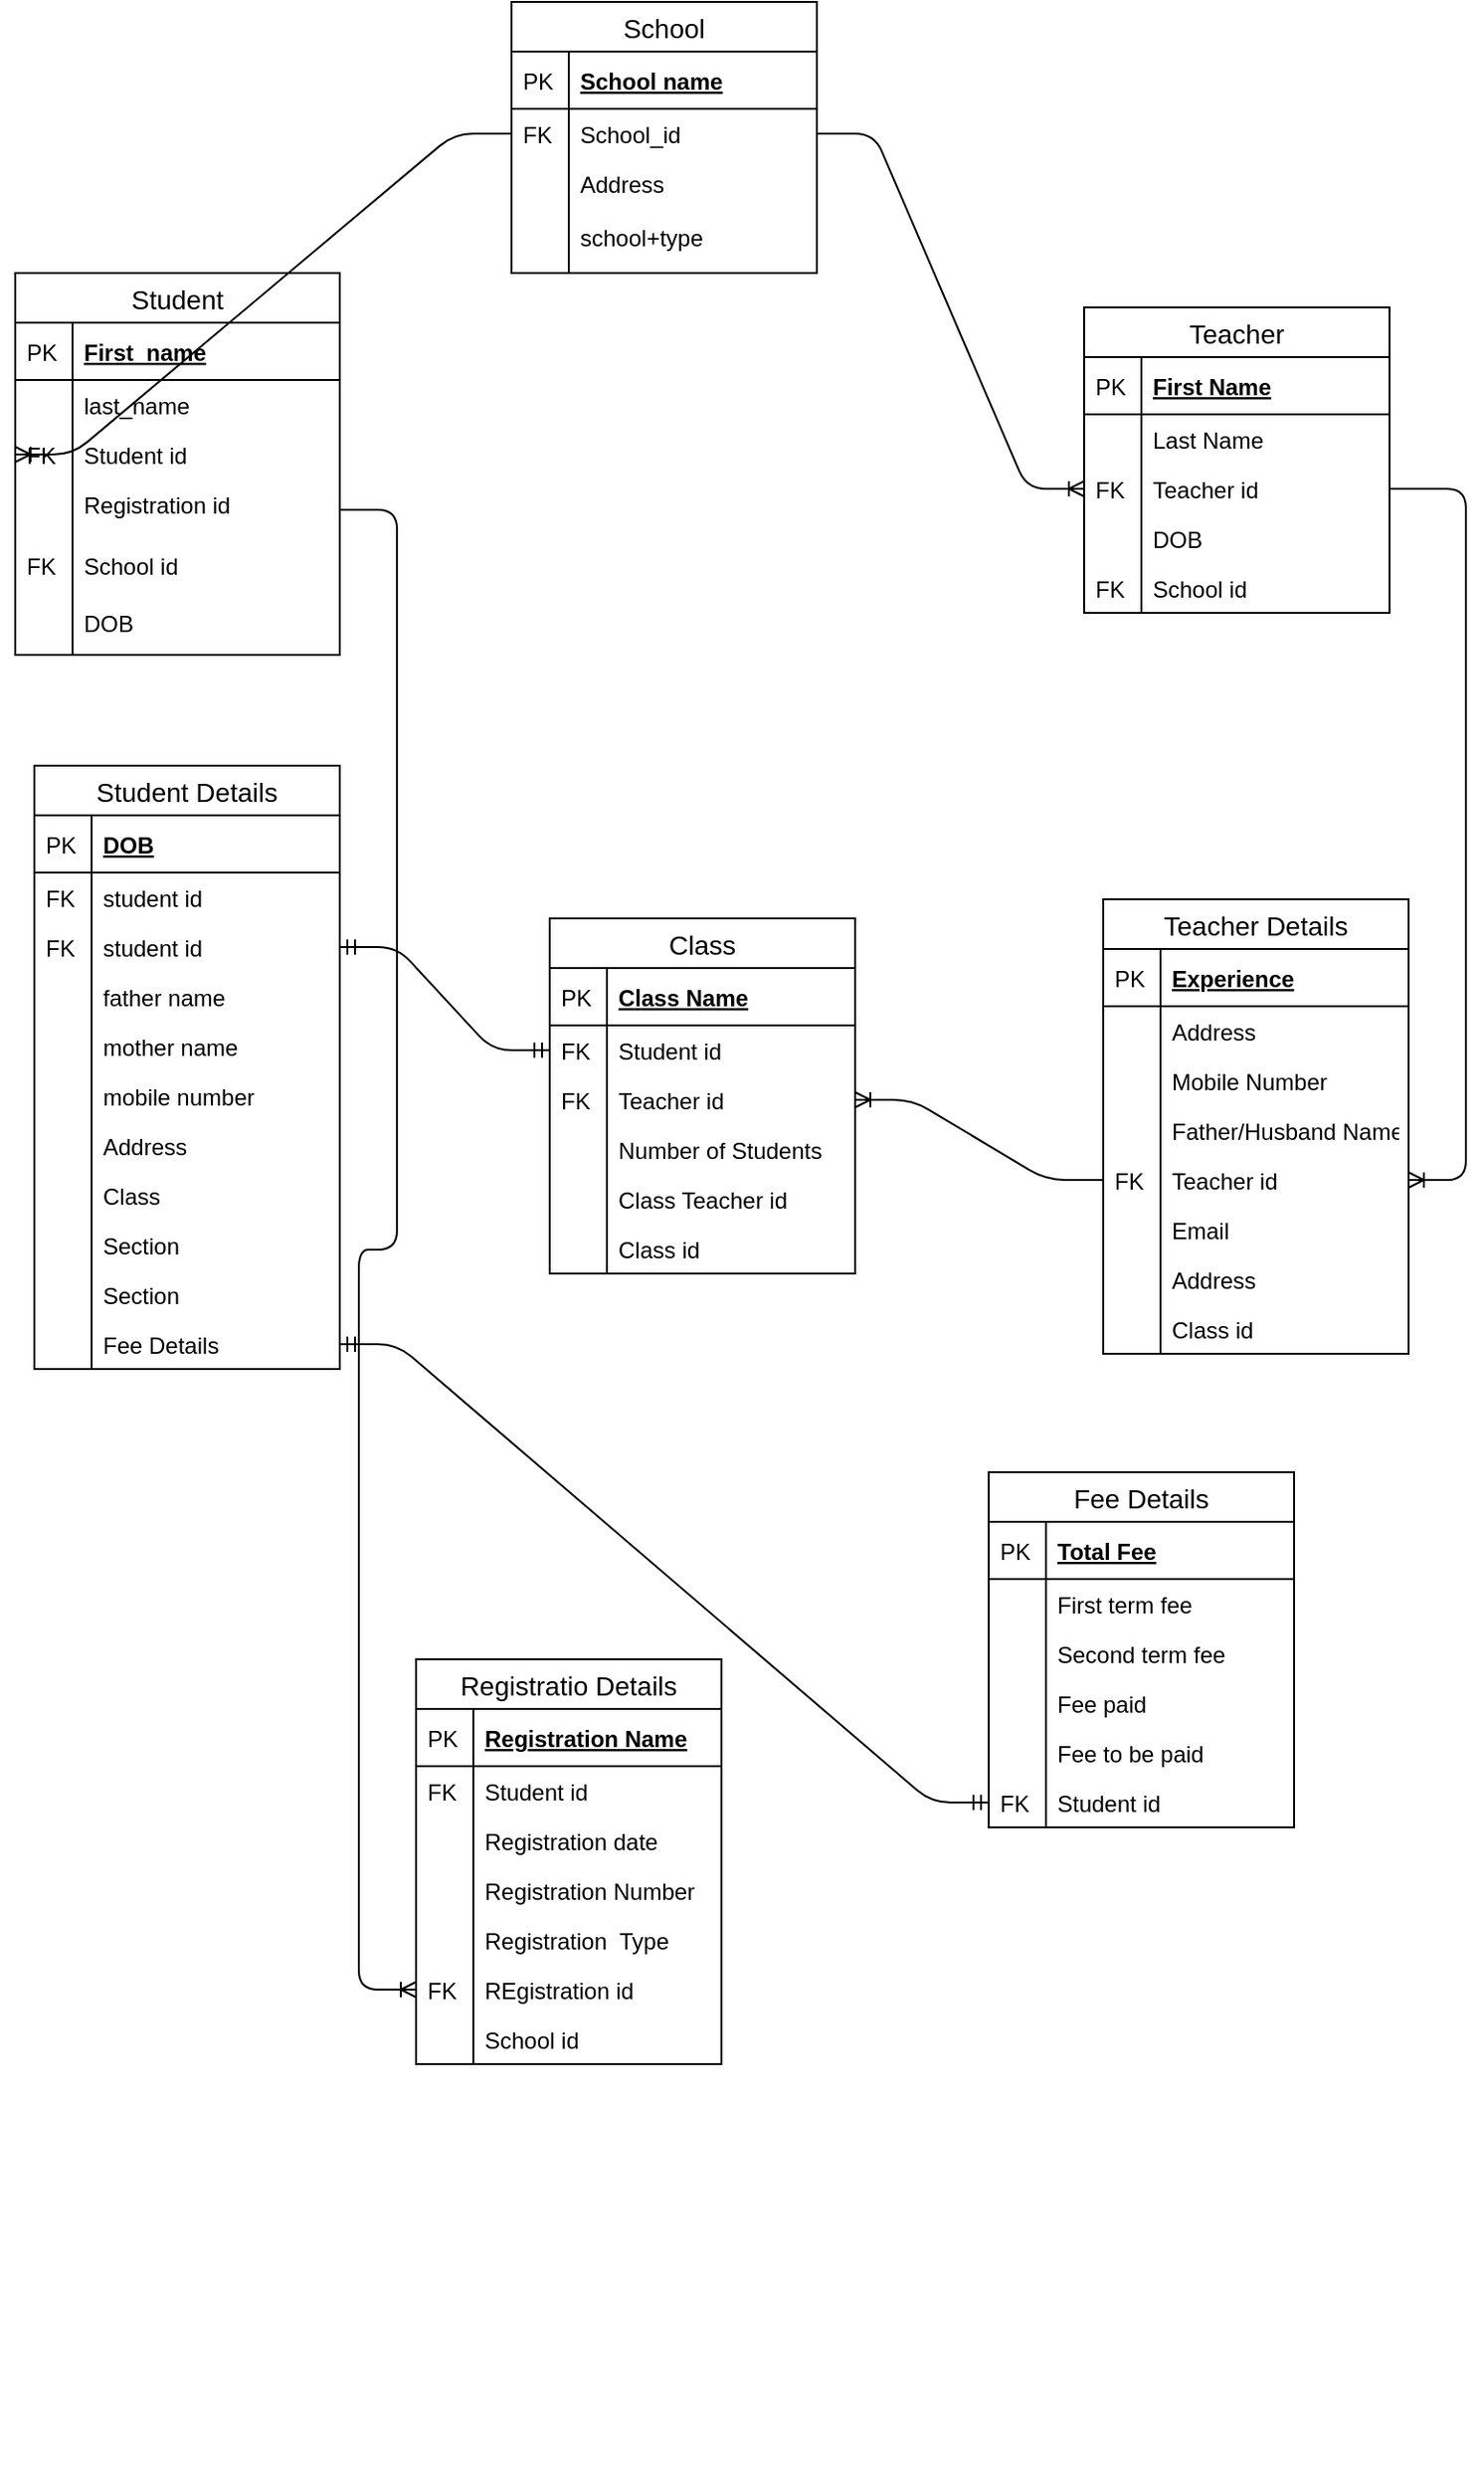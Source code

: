 <mxfile version="13.0.9" type="github"><diagram id="IXiDg0MWvnLFPEgHkKSJ" name="Page-1"><mxGraphModel dx="1700" dy="1504" grid="1" gridSize="10" guides="1" tooltips="1" connect="1" arrows="1" fold="1" page="1" pageScale="1" pageWidth="850" pageHeight="1100" math="0" shadow="0"><root><mxCell id="0"/><mxCell id="1" parent="0"/><mxCell id="98MSPbbjkSKr_00MHpSJ-10" value="" style="shape=partialRectangle;top=0;left=0;right=0;bottom=0;align=left;verticalAlign=top;fillColor=none;spacingLeft=34;spacingRight=4;overflow=hidden;rotatable=0;points=[[0,0.5],[1,0.5]];portConstraint=eastwest;dropTarget=0;fontSize=12;" parent="1" vertex="1"><mxGeometry x="20" y="204" width="160" height="16" as="geometry"/></mxCell><mxCell id="VCb8FfHOBo8rHecvqsGK-94" value="Student Details" style="swimlane;fontStyle=0;childLayout=stackLayout;horizontal=1;startSize=26;horizontalStack=0;resizeParent=1;resizeParentMax=0;resizeLast=0;collapsible=1;marginBottom=0;align=center;fontSize=14;" vertex="1" parent="1"><mxGeometry x="-440" y="-680" width="160" height="316" as="geometry"><mxRectangle x="-440" y="-680" width="130" height="26" as="alternateBounds"/></mxGeometry></mxCell><mxCell id="VCb8FfHOBo8rHecvqsGK-95" value="DOB" style="shape=partialRectangle;top=0;left=0;right=0;bottom=1;align=left;verticalAlign=middle;fillColor=none;spacingLeft=34;spacingRight=4;overflow=hidden;rotatable=0;points=[[0,0.5],[1,0.5]];portConstraint=eastwest;dropTarget=0;fontStyle=5;fontSize=12;" vertex="1" parent="VCb8FfHOBo8rHecvqsGK-94"><mxGeometry y="26" width="160" height="30" as="geometry"/></mxCell><mxCell id="VCb8FfHOBo8rHecvqsGK-96" value="PK" style="shape=partialRectangle;top=0;left=0;bottom=0;fillColor=none;align=left;verticalAlign=middle;spacingLeft=4;spacingRight=4;overflow=hidden;rotatable=0;points=[];portConstraint=eastwest;part=1;fontSize=12;" vertex="1" connectable="0" parent="VCb8FfHOBo8rHecvqsGK-95"><mxGeometry width="30" height="30" as="geometry"/></mxCell><mxCell id="VCb8FfHOBo8rHecvqsGK-230" value="student id" style="shape=partialRectangle;top=0;left=0;right=0;bottom=0;align=left;verticalAlign=top;fillColor=none;spacingLeft=34;spacingRight=4;overflow=hidden;rotatable=0;points=[[0,0.5],[1,0.5]];portConstraint=eastwest;dropTarget=0;fontSize=12;" vertex="1" parent="VCb8FfHOBo8rHecvqsGK-94"><mxGeometry y="56" width="160" height="26" as="geometry"/></mxCell><mxCell id="VCb8FfHOBo8rHecvqsGK-231" value="FK" style="shape=partialRectangle;top=0;left=0;bottom=0;fillColor=none;align=left;verticalAlign=top;spacingLeft=4;spacingRight=4;overflow=hidden;rotatable=0;points=[];portConstraint=eastwest;part=1;fontSize=12;" vertex="1" connectable="0" parent="VCb8FfHOBo8rHecvqsGK-230"><mxGeometry width="30" height="26" as="geometry"/></mxCell><mxCell id="VCb8FfHOBo8rHecvqsGK-97" value="student id" style="shape=partialRectangle;top=0;left=0;right=0;bottom=0;align=left;verticalAlign=top;fillColor=none;spacingLeft=34;spacingRight=4;overflow=hidden;rotatable=0;points=[[0,0.5],[1,0.5]];portConstraint=eastwest;dropTarget=0;fontSize=12;" vertex="1" parent="VCb8FfHOBo8rHecvqsGK-94"><mxGeometry y="82" width="160" height="26" as="geometry"/></mxCell><mxCell id="VCb8FfHOBo8rHecvqsGK-98" value="FK" style="shape=partialRectangle;top=0;left=0;bottom=0;fillColor=none;align=left;verticalAlign=top;spacingLeft=4;spacingRight=4;overflow=hidden;rotatable=0;points=[];portConstraint=eastwest;part=1;fontSize=12;" vertex="1" connectable="0" parent="VCb8FfHOBo8rHecvqsGK-97"><mxGeometry width="30" height="26" as="geometry"/></mxCell><mxCell id="VCb8FfHOBo8rHecvqsGK-99" value="father name" style="shape=partialRectangle;top=0;left=0;right=0;bottom=0;align=left;verticalAlign=top;fillColor=none;spacingLeft=34;spacingRight=4;overflow=hidden;rotatable=0;points=[[0,0.5],[1,0.5]];portConstraint=eastwest;dropTarget=0;fontSize=12;" vertex="1" parent="VCb8FfHOBo8rHecvqsGK-94"><mxGeometry y="108" width="160" height="26" as="geometry"/></mxCell><mxCell id="VCb8FfHOBo8rHecvqsGK-100" value="" style="shape=partialRectangle;top=0;left=0;bottom=0;fillColor=none;align=left;verticalAlign=top;spacingLeft=4;spacingRight=4;overflow=hidden;rotatable=0;points=[];portConstraint=eastwest;part=1;fontSize=12;" vertex="1" connectable="0" parent="VCb8FfHOBo8rHecvqsGK-99"><mxGeometry width="30" height="26" as="geometry"/></mxCell><mxCell id="VCb8FfHOBo8rHecvqsGK-101" value="mother name" style="shape=partialRectangle;top=0;left=0;right=0;bottom=0;align=left;verticalAlign=top;fillColor=none;spacingLeft=34;spacingRight=4;overflow=hidden;rotatable=0;points=[[0,0.5],[1,0.5]];portConstraint=eastwest;dropTarget=0;fontSize=12;" vertex="1" parent="VCb8FfHOBo8rHecvqsGK-94"><mxGeometry y="134" width="160" height="26" as="geometry"/></mxCell><mxCell id="VCb8FfHOBo8rHecvqsGK-102" value="" style="shape=partialRectangle;top=0;left=0;bottom=0;fillColor=none;align=left;verticalAlign=top;spacingLeft=4;spacingRight=4;overflow=hidden;rotatable=0;points=[];portConstraint=eastwest;part=1;fontSize=12;" vertex="1" connectable="0" parent="VCb8FfHOBo8rHecvqsGK-101"><mxGeometry width="30" height="26" as="geometry"/></mxCell><mxCell id="VCb8FfHOBo8rHecvqsGK-106" value="mobile number" style="shape=partialRectangle;top=0;left=0;right=0;bottom=0;align=left;verticalAlign=top;fillColor=none;spacingLeft=34;spacingRight=4;overflow=hidden;rotatable=0;points=[[0,0.5],[1,0.5]];portConstraint=eastwest;dropTarget=0;fontSize=12;" vertex="1" parent="VCb8FfHOBo8rHecvqsGK-94"><mxGeometry y="160" width="160" height="26" as="geometry"/></mxCell><mxCell id="VCb8FfHOBo8rHecvqsGK-107" value="" style="shape=partialRectangle;top=0;left=0;bottom=0;fillColor=none;align=left;verticalAlign=top;spacingLeft=4;spacingRight=4;overflow=hidden;rotatable=0;points=[];portConstraint=eastwest;part=1;fontSize=12;" vertex="1" connectable="0" parent="VCb8FfHOBo8rHecvqsGK-106"><mxGeometry width="30" height="26" as="geometry"/></mxCell><mxCell id="VCb8FfHOBo8rHecvqsGK-108" value="Address" style="shape=partialRectangle;top=0;left=0;right=0;bottom=0;align=left;verticalAlign=top;fillColor=none;spacingLeft=34;spacingRight=4;overflow=hidden;rotatable=0;points=[[0,0.5],[1,0.5]];portConstraint=eastwest;dropTarget=0;fontSize=12;" vertex="1" parent="VCb8FfHOBo8rHecvqsGK-94"><mxGeometry y="186" width="160" height="26" as="geometry"/></mxCell><mxCell id="VCb8FfHOBo8rHecvqsGK-109" value="" style="shape=partialRectangle;top=0;left=0;bottom=0;fillColor=none;align=left;verticalAlign=top;spacingLeft=4;spacingRight=4;overflow=hidden;rotatable=0;points=[];portConstraint=eastwest;part=1;fontSize=12;" vertex="1" connectable="0" parent="VCb8FfHOBo8rHecvqsGK-108"><mxGeometry width="30" height="26" as="geometry"/></mxCell><mxCell id="VCb8FfHOBo8rHecvqsGK-112" value="Class" style="shape=partialRectangle;top=0;left=0;right=0;bottom=0;align=left;verticalAlign=top;fillColor=none;spacingLeft=34;spacingRight=4;overflow=hidden;rotatable=0;points=[[0,0.5],[1,0.5]];portConstraint=eastwest;dropTarget=0;fontSize=12;" vertex="1" parent="VCb8FfHOBo8rHecvqsGK-94"><mxGeometry y="212" width="160" height="26" as="geometry"/></mxCell><mxCell id="VCb8FfHOBo8rHecvqsGK-113" value="" style="shape=partialRectangle;top=0;left=0;bottom=0;fillColor=none;align=left;verticalAlign=top;spacingLeft=4;spacingRight=4;overflow=hidden;rotatable=0;points=[];portConstraint=eastwest;part=1;fontSize=12;" vertex="1" connectable="0" parent="VCb8FfHOBo8rHecvqsGK-112"><mxGeometry width="30" height="26" as="geometry"/></mxCell><mxCell id="VCb8FfHOBo8rHecvqsGK-114" value="Section" style="shape=partialRectangle;top=0;left=0;right=0;bottom=0;align=left;verticalAlign=top;fillColor=none;spacingLeft=34;spacingRight=4;overflow=hidden;rotatable=0;points=[[0,0.5],[1,0.5]];portConstraint=eastwest;dropTarget=0;fontSize=12;" vertex="1" parent="VCb8FfHOBo8rHecvqsGK-94"><mxGeometry y="238" width="160" height="26" as="geometry"/></mxCell><mxCell id="VCb8FfHOBo8rHecvqsGK-115" value="" style="shape=partialRectangle;top=0;left=0;bottom=0;fillColor=none;align=left;verticalAlign=top;spacingLeft=4;spacingRight=4;overflow=hidden;rotatable=0;points=[];portConstraint=eastwest;part=1;fontSize=12;" vertex="1" connectable="0" parent="VCb8FfHOBo8rHecvqsGK-114"><mxGeometry width="30" height="26" as="geometry"/></mxCell><mxCell id="VCb8FfHOBo8rHecvqsGK-116" value="Section" style="shape=partialRectangle;top=0;left=0;right=0;bottom=0;align=left;verticalAlign=top;fillColor=none;spacingLeft=34;spacingRight=4;overflow=hidden;rotatable=0;points=[[0,0.5],[1,0.5]];portConstraint=eastwest;dropTarget=0;fontSize=12;" vertex="1" parent="VCb8FfHOBo8rHecvqsGK-94"><mxGeometry y="264" width="160" height="26" as="geometry"/></mxCell><mxCell id="VCb8FfHOBo8rHecvqsGK-117" value="" style="shape=partialRectangle;top=0;left=0;bottom=0;fillColor=none;align=left;verticalAlign=top;spacingLeft=4;spacingRight=4;overflow=hidden;rotatable=0;points=[];portConstraint=eastwest;part=1;fontSize=12;" vertex="1" connectable="0" parent="VCb8FfHOBo8rHecvqsGK-116"><mxGeometry width="30" height="26" as="geometry"/></mxCell><mxCell id="VCb8FfHOBo8rHecvqsGK-118" value="Fee Details" style="shape=partialRectangle;top=0;left=0;right=0;bottom=0;align=left;verticalAlign=top;fillColor=none;spacingLeft=34;spacingRight=4;overflow=hidden;rotatable=0;points=[[0,0.5],[1,0.5]];portConstraint=eastwest;dropTarget=0;fontSize=12;" vertex="1" parent="VCb8FfHOBo8rHecvqsGK-94"><mxGeometry y="290" width="160" height="26" as="geometry"/></mxCell><mxCell id="VCb8FfHOBo8rHecvqsGK-119" value="" style="shape=partialRectangle;top=0;left=0;bottom=0;fillColor=none;align=left;verticalAlign=top;spacingLeft=4;spacingRight=4;overflow=hidden;rotatable=0;points=[];portConstraint=eastwest;part=1;fontSize=12;" vertex="1" connectable="0" parent="VCb8FfHOBo8rHecvqsGK-118"><mxGeometry width="30" height="26" as="geometry"/></mxCell><mxCell id="VCb8FfHOBo8rHecvqsGK-123" value="Teacher" style="swimlane;fontStyle=0;childLayout=stackLayout;horizontal=1;startSize=26;horizontalStack=0;resizeParent=1;resizeParentMax=0;resizeLast=0;collapsible=1;marginBottom=0;align=center;fontSize=14;" vertex="1" parent="1"><mxGeometry x="110" y="-920" width="160" height="160" as="geometry"/></mxCell><mxCell id="VCb8FfHOBo8rHecvqsGK-124" value="First Name" style="shape=partialRectangle;top=0;left=0;right=0;bottom=1;align=left;verticalAlign=middle;fillColor=none;spacingLeft=34;spacingRight=4;overflow=hidden;rotatable=0;points=[[0,0.5],[1,0.5]];portConstraint=eastwest;dropTarget=0;fontStyle=5;fontSize=12;" vertex="1" parent="VCb8FfHOBo8rHecvqsGK-123"><mxGeometry y="26" width="160" height="30" as="geometry"/></mxCell><mxCell id="VCb8FfHOBo8rHecvqsGK-125" value="PK" style="shape=partialRectangle;top=0;left=0;bottom=0;fillColor=none;align=left;verticalAlign=middle;spacingLeft=4;spacingRight=4;overflow=hidden;rotatable=0;points=[];portConstraint=eastwest;part=1;fontSize=12;" vertex="1" connectable="0" parent="VCb8FfHOBo8rHecvqsGK-124"><mxGeometry width="30" height="30" as="geometry"/></mxCell><mxCell id="VCb8FfHOBo8rHecvqsGK-126" value="Last Name" style="shape=partialRectangle;top=0;left=0;right=0;bottom=0;align=left;verticalAlign=top;fillColor=none;spacingLeft=34;spacingRight=4;overflow=hidden;rotatable=0;points=[[0,0.5],[1,0.5]];portConstraint=eastwest;dropTarget=0;fontSize=12;" vertex="1" parent="VCb8FfHOBo8rHecvqsGK-123"><mxGeometry y="56" width="160" height="26" as="geometry"/></mxCell><mxCell id="VCb8FfHOBo8rHecvqsGK-127" value="" style="shape=partialRectangle;top=0;left=0;bottom=0;fillColor=none;align=left;verticalAlign=top;spacingLeft=4;spacingRight=4;overflow=hidden;rotatable=0;points=[];portConstraint=eastwest;part=1;fontSize=12;" vertex="1" connectable="0" parent="VCb8FfHOBo8rHecvqsGK-126"><mxGeometry width="30" height="26" as="geometry"/></mxCell><mxCell id="VCb8FfHOBo8rHecvqsGK-128" value="Teacher id" style="shape=partialRectangle;top=0;left=0;right=0;bottom=0;align=left;verticalAlign=top;fillColor=none;spacingLeft=34;spacingRight=4;overflow=hidden;rotatable=0;points=[[0,0.5],[1,0.5]];portConstraint=eastwest;dropTarget=0;fontSize=12;" vertex="1" parent="VCb8FfHOBo8rHecvqsGK-123"><mxGeometry y="82" width="160" height="26" as="geometry"/></mxCell><mxCell id="VCb8FfHOBo8rHecvqsGK-129" value="FK" style="shape=partialRectangle;top=0;left=0;bottom=0;fillColor=none;align=left;verticalAlign=top;spacingLeft=4;spacingRight=4;overflow=hidden;rotatable=0;points=[];portConstraint=eastwest;part=1;fontSize=12;" vertex="1" connectable="0" parent="VCb8FfHOBo8rHecvqsGK-128"><mxGeometry width="30" height="26" as="geometry"/></mxCell><mxCell id="VCb8FfHOBo8rHecvqsGK-130" value="DOB" style="shape=partialRectangle;top=0;left=0;right=0;bottom=0;align=left;verticalAlign=top;fillColor=none;spacingLeft=34;spacingRight=4;overflow=hidden;rotatable=0;points=[[0,0.5],[1,0.5]];portConstraint=eastwest;dropTarget=0;fontSize=12;" vertex="1" parent="VCb8FfHOBo8rHecvqsGK-123"><mxGeometry y="108" width="160" height="26" as="geometry"/></mxCell><mxCell id="VCb8FfHOBo8rHecvqsGK-131" value="" style="shape=partialRectangle;top=0;left=0;bottom=0;fillColor=none;align=left;verticalAlign=top;spacingLeft=4;spacingRight=4;overflow=hidden;rotatable=0;points=[];portConstraint=eastwest;part=1;fontSize=12;" vertex="1" connectable="0" parent="VCb8FfHOBo8rHecvqsGK-130"><mxGeometry width="30" height="26" as="geometry"/></mxCell><mxCell id="VCb8FfHOBo8rHecvqsGK-216" value="School id" style="shape=partialRectangle;top=0;left=0;right=0;bottom=0;align=left;verticalAlign=top;fillColor=none;spacingLeft=34;spacingRight=4;overflow=hidden;rotatable=0;points=[[0,0.5],[1,0.5]];portConstraint=eastwest;dropTarget=0;fontSize=12;" vertex="1" parent="VCb8FfHOBo8rHecvqsGK-123"><mxGeometry y="134" width="160" height="26" as="geometry"/></mxCell><mxCell id="VCb8FfHOBo8rHecvqsGK-217" value="FK" style="shape=partialRectangle;top=0;left=0;bottom=0;fillColor=none;align=left;verticalAlign=top;spacingLeft=4;spacingRight=4;overflow=hidden;rotatable=0;points=[];portConstraint=eastwest;part=1;fontSize=12;" vertex="1" connectable="0" parent="VCb8FfHOBo8rHecvqsGK-216"><mxGeometry width="30" height="26" as="geometry"/></mxCell><mxCell id="VCb8FfHOBo8rHecvqsGK-62" value="School" style="swimlane;fontStyle=0;childLayout=stackLayout;horizontal=1;startSize=26;horizontalStack=0;resizeParent=1;resizeParentMax=0;resizeLast=0;collapsible=1;marginBottom=0;align=center;fontSize=14;" vertex="1" parent="1"><mxGeometry x="-190" y="-1080" width="160" height="142" as="geometry"/></mxCell><mxCell id="VCb8FfHOBo8rHecvqsGK-63" value="School name" style="shape=partialRectangle;top=0;left=0;right=0;bottom=1;align=left;verticalAlign=middle;fillColor=none;spacingLeft=34;spacingRight=4;overflow=hidden;rotatable=0;points=[[0,0.5],[1,0.5]];portConstraint=eastwest;dropTarget=0;fontStyle=5;fontSize=12;" vertex="1" parent="VCb8FfHOBo8rHecvqsGK-62"><mxGeometry y="26" width="160" height="30" as="geometry"/></mxCell><mxCell id="VCb8FfHOBo8rHecvqsGK-64" value="PK" style="shape=partialRectangle;top=0;left=0;bottom=0;fillColor=none;align=left;verticalAlign=middle;spacingLeft=4;spacingRight=4;overflow=hidden;rotatable=0;points=[];portConstraint=eastwest;part=1;fontSize=12;" vertex="1" connectable="0" parent="VCb8FfHOBo8rHecvqsGK-63"><mxGeometry width="30" height="30" as="geometry"/></mxCell><mxCell id="VCb8FfHOBo8rHecvqsGK-65" value="School_id" style="shape=partialRectangle;top=0;left=0;right=0;bottom=0;align=left;verticalAlign=top;fillColor=none;spacingLeft=34;spacingRight=4;overflow=hidden;rotatable=0;points=[[0,0.5],[1,0.5]];portConstraint=eastwest;dropTarget=0;fontSize=12;" vertex="1" parent="VCb8FfHOBo8rHecvqsGK-62"><mxGeometry y="56" width="160" height="26" as="geometry"/></mxCell><mxCell id="VCb8FfHOBo8rHecvqsGK-66" value="FK" style="shape=partialRectangle;top=0;left=0;bottom=0;fillColor=none;align=left;verticalAlign=top;spacingLeft=4;spacingRight=4;overflow=hidden;rotatable=0;points=[];portConstraint=eastwest;part=1;fontSize=12;" vertex="1" connectable="0" parent="VCb8FfHOBo8rHecvqsGK-65"><mxGeometry width="30" height="26" as="geometry"/></mxCell><mxCell id="VCb8FfHOBo8rHecvqsGK-67" value="Address" style="shape=partialRectangle;top=0;left=0;right=0;bottom=0;align=left;verticalAlign=top;fillColor=none;spacingLeft=34;spacingRight=4;overflow=hidden;rotatable=0;points=[[0,0.5],[1,0.5]];portConstraint=eastwest;dropTarget=0;fontSize=12;" vertex="1" parent="VCb8FfHOBo8rHecvqsGK-62"><mxGeometry y="82" width="160" height="18" as="geometry"/></mxCell><mxCell id="VCb8FfHOBo8rHecvqsGK-68" value="" style="shape=partialRectangle;top=0;left=0;bottom=0;fillColor=none;align=left;verticalAlign=top;spacingLeft=4;spacingRight=4;overflow=hidden;rotatable=0;points=[];portConstraint=eastwest;part=1;fontSize=12;" vertex="1" connectable="0" parent="VCb8FfHOBo8rHecvqsGK-67"><mxGeometry width="30" height="18" as="geometry"/></mxCell><mxCell id="VCb8FfHOBo8rHecvqsGK-71" value="" style="shape=partialRectangle;top=0;left=0;right=0;bottom=0;align=left;verticalAlign=top;fillColor=none;spacingLeft=34;spacingRight=4;overflow=hidden;rotatable=0;points=[[0,0.5],[1,0.5]];portConstraint=eastwest;dropTarget=0;fontSize=12;" vertex="1" parent="VCb8FfHOBo8rHecvqsGK-62"><mxGeometry y="100" width="160" height="10" as="geometry"/></mxCell><mxCell id="VCb8FfHOBo8rHecvqsGK-72" value="" style="shape=partialRectangle;top=0;left=0;bottom=0;fillColor=none;align=left;verticalAlign=top;spacingLeft=4;spacingRight=4;overflow=hidden;rotatable=0;points=[];portConstraint=eastwest;part=1;fontSize=12;" vertex="1" connectable="0" parent="VCb8FfHOBo8rHecvqsGK-71"><mxGeometry width="30" height="10" as="geometry"/></mxCell><mxCell id="VCb8FfHOBo8rHecvqsGK-88" value="school+type" style="shape=partialRectangle;top=0;left=0;right=0;bottom=0;align=left;verticalAlign=top;fillColor=none;spacingLeft=34;spacingRight=4;overflow=hidden;rotatable=0;points=[[0,0.5],[1,0.5]];portConstraint=eastwest;dropTarget=0;fontSize=12;" vertex="1" parent="VCb8FfHOBo8rHecvqsGK-62"><mxGeometry y="110" width="160" height="32" as="geometry"/></mxCell><mxCell id="VCb8FfHOBo8rHecvqsGK-89" value="" style="shape=partialRectangle;top=0;left=0;bottom=0;fillColor=none;align=left;verticalAlign=top;spacingLeft=4;spacingRight=4;overflow=hidden;rotatable=0;points=[];portConstraint=eastwest;part=1;fontSize=12;" vertex="1" connectable="0" parent="VCb8FfHOBo8rHecvqsGK-88"><mxGeometry width="30" height="32" as="geometry"/></mxCell><mxCell id="VCb8FfHOBo8rHecvqsGK-157" value="Class" style="swimlane;fontStyle=0;childLayout=stackLayout;horizontal=1;startSize=26;horizontalStack=0;resizeParent=1;resizeParentMax=0;resizeLast=0;collapsible=1;marginBottom=0;align=center;fontSize=14;" vertex="1" parent="1"><mxGeometry x="-170" y="-600" width="160" height="186" as="geometry"/></mxCell><mxCell id="VCb8FfHOBo8rHecvqsGK-158" value="Class Name" style="shape=partialRectangle;top=0;left=0;right=0;bottom=1;align=left;verticalAlign=middle;fillColor=none;spacingLeft=34;spacingRight=4;overflow=hidden;rotatable=0;points=[[0,0.5],[1,0.5]];portConstraint=eastwest;dropTarget=0;fontStyle=5;fontSize=12;" vertex="1" parent="VCb8FfHOBo8rHecvqsGK-157"><mxGeometry y="26" width="160" height="30" as="geometry"/></mxCell><mxCell id="VCb8FfHOBo8rHecvqsGK-159" value="PK" style="shape=partialRectangle;top=0;left=0;bottom=0;fillColor=none;align=left;verticalAlign=middle;spacingLeft=4;spacingRight=4;overflow=hidden;rotatable=0;points=[];portConstraint=eastwest;part=1;fontSize=12;" vertex="1" connectable="0" parent="VCb8FfHOBo8rHecvqsGK-158"><mxGeometry width="30" height="30" as="geometry"/></mxCell><mxCell id="VCb8FfHOBo8rHecvqsGK-160" value="Student id" style="shape=partialRectangle;top=0;left=0;right=0;bottom=0;align=left;verticalAlign=top;fillColor=none;spacingLeft=34;spacingRight=4;overflow=hidden;rotatable=0;points=[[0,0.5],[1,0.5]];portConstraint=eastwest;dropTarget=0;fontSize=12;" vertex="1" parent="VCb8FfHOBo8rHecvqsGK-157"><mxGeometry y="56" width="160" height="26" as="geometry"/></mxCell><mxCell id="VCb8FfHOBo8rHecvqsGK-161" value="FK" style="shape=partialRectangle;top=0;left=0;bottom=0;fillColor=none;align=left;verticalAlign=top;spacingLeft=4;spacingRight=4;overflow=hidden;rotatable=0;points=[];portConstraint=eastwest;part=1;fontSize=12;" vertex="1" connectable="0" parent="VCb8FfHOBo8rHecvqsGK-160"><mxGeometry width="30" height="26" as="geometry"/></mxCell><mxCell id="VCb8FfHOBo8rHecvqsGK-162" value="Teacher id" style="shape=partialRectangle;top=0;left=0;right=0;bottom=0;align=left;verticalAlign=top;fillColor=none;spacingLeft=34;spacingRight=4;overflow=hidden;rotatable=0;points=[[0,0.5],[1,0.5]];portConstraint=eastwest;dropTarget=0;fontSize=12;" vertex="1" parent="VCb8FfHOBo8rHecvqsGK-157"><mxGeometry y="82" width="160" height="26" as="geometry"/></mxCell><mxCell id="VCb8FfHOBo8rHecvqsGK-163" value="FK" style="shape=partialRectangle;top=0;left=0;bottom=0;fillColor=none;align=left;verticalAlign=top;spacingLeft=4;spacingRight=4;overflow=hidden;rotatable=0;points=[];portConstraint=eastwest;part=1;fontSize=12;" vertex="1" connectable="0" parent="VCb8FfHOBo8rHecvqsGK-162"><mxGeometry width="30" height="26" as="geometry"/></mxCell><mxCell id="VCb8FfHOBo8rHecvqsGK-164" value="Number of Students" style="shape=partialRectangle;top=0;left=0;right=0;bottom=0;align=left;verticalAlign=top;fillColor=none;spacingLeft=34;spacingRight=4;overflow=hidden;rotatable=0;points=[[0,0.5],[1,0.5]];portConstraint=eastwest;dropTarget=0;fontSize=12;" vertex="1" parent="VCb8FfHOBo8rHecvqsGK-157"><mxGeometry y="108" width="160" height="26" as="geometry"/></mxCell><mxCell id="VCb8FfHOBo8rHecvqsGK-165" value="" style="shape=partialRectangle;top=0;left=0;bottom=0;fillColor=none;align=left;verticalAlign=top;spacingLeft=4;spacingRight=4;overflow=hidden;rotatable=0;points=[];portConstraint=eastwest;part=1;fontSize=12;" vertex="1" connectable="0" parent="VCb8FfHOBo8rHecvqsGK-164"><mxGeometry width="30" height="26" as="geometry"/></mxCell><mxCell id="VCb8FfHOBo8rHecvqsGK-168" value="Class Teacher id" style="shape=partialRectangle;top=0;left=0;right=0;bottom=0;align=left;verticalAlign=top;fillColor=none;spacingLeft=34;spacingRight=4;overflow=hidden;rotatable=0;points=[[0,0.5],[1,0.5]];portConstraint=eastwest;dropTarget=0;fontSize=12;" vertex="1" parent="VCb8FfHOBo8rHecvqsGK-157"><mxGeometry y="134" width="160" height="26" as="geometry"/></mxCell><mxCell id="VCb8FfHOBo8rHecvqsGK-169" value="" style="shape=partialRectangle;top=0;left=0;bottom=0;fillColor=none;align=left;verticalAlign=top;spacingLeft=4;spacingRight=4;overflow=hidden;rotatable=0;points=[];portConstraint=eastwest;part=1;fontSize=12;" vertex="1" connectable="0" parent="VCb8FfHOBo8rHecvqsGK-168"><mxGeometry width="30" height="26" as="geometry"/></mxCell><mxCell id="VCb8FfHOBo8rHecvqsGK-172" value="Class id" style="shape=partialRectangle;top=0;left=0;right=0;bottom=0;align=left;verticalAlign=top;fillColor=none;spacingLeft=34;spacingRight=4;overflow=hidden;rotatable=0;points=[[0,0.5],[1,0.5]];portConstraint=eastwest;dropTarget=0;fontSize=12;" vertex="1" parent="VCb8FfHOBo8rHecvqsGK-157"><mxGeometry y="160" width="160" height="26" as="geometry"/></mxCell><mxCell id="VCb8FfHOBo8rHecvqsGK-173" value="" style="shape=partialRectangle;top=0;left=0;bottom=0;fillColor=none;align=left;verticalAlign=top;spacingLeft=4;spacingRight=4;overflow=hidden;rotatable=0;points=[];portConstraint=eastwest;part=1;fontSize=12;" vertex="1" connectable="0" parent="VCb8FfHOBo8rHecvqsGK-172"><mxGeometry width="30" height="26" as="geometry"/></mxCell><mxCell id="VCb8FfHOBo8rHecvqsGK-134" value="Teacher Details" style="swimlane;fontStyle=0;childLayout=stackLayout;horizontal=1;startSize=26;horizontalStack=0;resizeParent=1;resizeParentMax=0;resizeLast=0;collapsible=1;marginBottom=0;align=center;fontSize=14;" vertex="1" parent="1"><mxGeometry x="120" y="-610" width="160" height="238" as="geometry"/></mxCell><mxCell id="VCb8FfHOBo8rHecvqsGK-135" value="Experience" style="shape=partialRectangle;top=0;left=0;right=0;bottom=1;align=left;verticalAlign=middle;fillColor=none;spacingLeft=34;spacingRight=4;overflow=hidden;rotatable=0;points=[[0,0.5],[1,0.5]];portConstraint=eastwest;dropTarget=0;fontStyle=5;fontSize=12;" vertex="1" parent="VCb8FfHOBo8rHecvqsGK-134"><mxGeometry y="26" width="160" height="30" as="geometry"/></mxCell><mxCell id="VCb8FfHOBo8rHecvqsGK-136" value="PK" style="shape=partialRectangle;top=0;left=0;bottom=0;fillColor=none;align=left;verticalAlign=middle;spacingLeft=4;spacingRight=4;overflow=hidden;rotatable=0;points=[];portConstraint=eastwest;part=1;fontSize=12;" vertex="1" connectable="0" parent="VCb8FfHOBo8rHecvqsGK-135"><mxGeometry width="30" height="30" as="geometry"/></mxCell><mxCell id="VCb8FfHOBo8rHecvqsGK-137" value="Address" style="shape=partialRectangle;top=0;left=0;right=0;bottom=0;align=left;verticalAlign=top;fillColor=none;spacingLeft=34;spacingRight=4;overflow=hidden;rotatable=0;points=[[0,0.5],[1,0.5]];portConstraint=eastwest;dropTarget=0;fontSize=12;" vertex="1" parent="VCb8FfHOBo8rHecvqsGK-134"><mxGeometry y="56" width="160" height="26" as="geometry"/></mxCell><mxCell id="VCb8FfHOBo8rHecvqsGK-138" value="" style="shape=partialRectangle;top=0;left=0;bottom=0;fillColor=none;align=left;verticalAlign=top;spacingLeft=4;spacingRight=4;overflow=hidden;rotatable=0;points=[];portConstraint=eastwest;part=1;fontSize=12;" vertex="1" connectable="0" parent="VCb8FfHOBo8rHecvqsGK-137"><mxGeometry width="30" height="26" as="geometry"/></mxCell><mxCell id="VCb8FfHOBo8rHecvqsGK-139" value="Mobile Number" style="shape=partialRectangle;top=0;left=0;right=0;bottom=0;align=left;verticalAlign=top;fillColor=none;spacingLeft=34;spacingRight=4;overflow=hidden;rotatable=0;points=[[0,0.5],[1,0.5]];portConstraint=eastwest;dropTarget=0;fontSize=12;" vertex="1" parent="VCb8FfHOBo8rHecvqsGK-134"><mxGeometry y="82" width="160" height="26" as="geometry"/></mxCell><mxCell id="VCb8FfHOBo8rHecvqsGK-140" value="" style="shape=partialRectangle;top=0;left=0;bottom=0;fillColor=none;align=left;verticalAlign=top;spacingLeft=4;spacingRight=4;overflow=hidden;rotatable=0;points=[];portConstraint=eastwest;part=1;fontSize=12;" vertex="1" connectable="0" parent="VCb8FfHOBo8rHecvqsGK-139"><mxGeometry width="30" height="26" as="geometry"/></mxCell><mxCell id="VCb8FfHOBo8rHecvqsGK-141" value="Father/Husband Name" style="shape=partialRectangle;top=0;left=0;right=0;bottom=0;align=left;verticalAlign=top;fillColor=none;spacingLeft=34;spacingRight=4;overflow=hidden;rotatable=0;points=[[0,0.5],[1,0.5]];portConstraint=eastwest;dropTarget=0;fontSize=12;" vertex="1" parent="VCb8FfHOBo8rHecvqsGK-134"><mxGeometry y="108" width="160" height="26" as="geometry"/></mxCell><mxCell id="VCb8FfHOBo8rHecvqsGK-142" value="" style="shape=partialRectangle;top=0;left=0;bottom=0;fillColor=none;align=left;verticalAlign=top;spacingLeft=4;spacingRight=4;overflow=hidden;rotatable=0;points=[];portConstraint=eastwest;part=1;fontSize=12;" vertex="1" connectable="0" parent="VCb8FfHOBo8rHecvqsGK-141"><mxGeometry width="30" height="26" as="geometry"/></mxCell><mxCell id="VCb8FfHOBo8rHecvqsGK-146" value="Teacher id" style="shape=partialRectangle;top=0;left=0;right=0;bottom=0;align=left;verticalAlign=top;fillColor=none;spacingLeft=34;spacingRight=4;overflow=hidden;rotatable=0;points=[[0,0.5],[1,0.5]];portConstraint=eastwest;dropTarget=0;fontSize=12;" vertex="1" parent="VCb8FfHOBo8rHecvqsGK-134"><mxGeometry y="134" width="160" height="26" as="geometry"/></mxCell><mxCell id="VCb8FfHOBo8rHecvqsGK-147" value="FK" style="shape=partialRectangle;top=0;left=0;bottom=0;fillColor=none;align=left;verticalAlign=top;spacingLeft=4;spacingRight=4;overflow=hidden;rotatable=0;points=[];portConstraint=eastwest;part=1;fontSize=12;" vertex="1" connectable="0" parent="VCb8FfHOBo8rHecvqsGK-146"><mxGeometry width="30" height="26" as="geometry"/></mxCell><mxCell id="VCb8FfHOBo8rHecvqsGK-148" value="Email" style="shape=partialRectangle;top=0;left=0;right=0;bottom=0;align=left;verticalAlign=top;fillColor=none;spacingLeft=34;spacingRight=4;overflow=hidden;rotatable=0;points=[[0,0.5],[1,0.5]];portConstraint=eastwest;dropTarget=0;fontSize=12;" vertex="1" parent="VCb8FfHOBo8rHecvqsGK-134"><mxGeometry y="160" width="160" height="26" as="geometry"/></mxCell><mxCell id="VCb8FfHOBo8rHecvqsGK-149" value="" style="shape=partialRectangle;top=0;left=0;bottom=0;fillColor=none;align=left;verticalAlign=top;spacingLeft=4;spacingRight=4;overflow=hidden;rotatable=0;points=[];portConstraint=eastwest;part=1;fontSize=12;" vertex="1" connectable="0" parent="VCb8FfHOBo8rHecvqsGK-148"><mxGeometry width="30" height="26" as="geometry"/></mxCell><mxCell id="VCb8FfHOBo8rHecvqsGK-150" value="Address" style="shape=partialRectangle;top=0;left=0;right=0;bottom=0;align=left;verticalAlign=top;fillColor=none;spacingLeft=34;spacingRight=4;overflow=hidden;rotatable=0;points=[[0,0.5],[1,0.5]];portConstraint=eastwest;dropTarget=0;fontSize=12;" vertex="1" parent="VCb8FfHOBo8rHecvqsGK-134"><mxGeometry y="186" width="160" height="26" as="geometry"/></mxCell><mxCell id="VCb8FfHOBo8rHecvqsGK-151" value="" style="shape=partialRectangle;top=0;left=0;bottom=0;fillColor=none;align=left;verticalAlign=top;spacingLeft=4;spacingRight=4;overflow=hidden;rotatable=0;points=[];portConstraint=eastwest;part=1;fontSize=12;" vertex="1" connectable="0" parent="VCb8FfHOBo8rHecvqsGK-150"><mxGeometry width="30" height="26" as="geometry"/></mxCell><mxCell id="VCb8FfHOBo8rHecvqsGK-152" value="Class id" style="shape=partialRectangle;top=0;left=0;right=0;bottom=0;align=left;verticalAlign=top;fillColor=none;spacingLeft=34;spacingRight=4;overflow=hidden;rotatable=0;points=[[0,0.5],[1,0.5]];portConstraint=eastwest;dropTarget=0;fontSize=12;" vertex="1" parent="VCb8FfHOBo8rHecvqsGK-134"><mxGeometry y="212" width="160" height="26" as="geometry"/></mxCell><mxCell id="VCb8FfHOBo8rHecvqsGK-153" value="" style="shape=partialRectangle;top=0;left=0;bottom=0;fillColor=none;align=left;verticalAlign=top;spacingLeft=4;spacingRight=4;overflow=hidden;rotatable=0;points=[];portConstraint=eastwest;part=1;fontSize=12;" vertex="1" connectable="0" parent="VCb8FfHOBo8rHecvqsGK-152"><mxGeometry width="30" height="26" as="geometry"/></mxCell><mxCell id="VCb8FfHOBo8rHecvqsGK-194" value="Fee Details" style="swimlane;fontStyle=0;childLayout=stackLayout;horizontal=1;startSize=26;horizontalStack=0;resizeParent=1;resizeParentMax=0;resizeLast=0;collapsible=1;marginBottom=0;align=center;fontSize=14;" vertex="1" parent="1"><mxGeometry x="60" y="-310" width="160" height="186" as="geometry"/></mxCell><mxCell id="VCb8FfHOBo8rHecvqsGK-195" value="Total Fee" style="shape=partialRectangle;top=0;left=0;right=0;bottom=1;align=left;verticalAlign=middle;fillColor=none;spacingLeft=34;spacingRight=4;overflow=hidden;rotatable=0;points=[[0,0.5],[1,0.5]];portConstraint=eastwest;dropTarget=0;fontStyle=5;fontSize=12;" vertex="1" parent="VCb8FfHOBo8rHecvqsGK-194"><mxGeometry y="26" width="160" height="30" as="geometry"/></mxCell><mxCell id="VCb8FfHOBo8rHecvqsGK-196" value="PK" style="shape=partialRectangle;top=0;left=0;bottom=0;fillColor=none;align=left;verticalAlign=middle;spacingLeft=4;spacingRight=4;overflow=hidden;rotatable=0;points=[];portConstraint=eastwest;part=1;fontSize=12;" vertex="1" connectable="0" parent="VCb8FfHOBo8rHecvqsGK-195"><mxGeometry width="30" height="30" as="geometry"/></mxCell><mxCell id="VCb8FfHOBo8rHecvqsGK-197" value="First term fee" style="shape=partialRectangle;top=0;left=0;right=0;bottom=0;align=left;verticalAlign=top;fillColor=none;spacingLeft=34;spacingRight=4;overflow=hidden;rotatable=0;points=[[0,0.5],[1,0.5]];portConstraint=eastwest;dropTarget=0;fontSize=12;" vertex="1" parent="VCb8FfHOBo8rHecvqsGK-194"><mxGeometry y="56" width="160" height="26" as="geometry"/></mxCell><mxCell id="VCb8FfHOBo8rHecvqsGK-198" value="" style="shape=partialRectangle;top=0;left=0;bottom=0;fillColor=none;align=left;verticalAlign=top;spacingLeft=4;spacingRight=4;overflow=hidden;rotatable=0;points=[];portConstraint=eastwest;part=1;fontSize=12;" vertex="1" connectable="0" parent="VCb8FfHOBo8rHecvqsGK-197"><mxGeometry width="30" height="26" as="geometry"/></mxCell><mxCell id="VCb8FfHOBo8rHecvqsGK-199" value="Second term fee" style="shape=partialRectangle;top=0;left=0;right=0;bottom=0;align=left;verticalAlign=top;fillColor=none;spacingLeft=34;spacingRight=4;overflow=hidden;rotatable=0;points=[[0,0.5],[1,0.5]];portConstraint=eastwest;dropTarget=0;fontSize=12;" vertex="1" parent="VCb8FfHOBo8rHecvqsGK-194"><mxGeometry y="82" width="160" height="26" as="geometry"/></mxCell><mxCell id="VCb8FfHOBo8rHecvqsGK-200" value="" style="shape=partialRectangle;top=0;left=0;bottom=0;fillColor=none;align=left;verticalAlign=top;spacingLeft=4;spacingRight=4;overflow=hidden;rotatable=0;points=[];portConstraint=eastwest;part=1;fontSize=12;" vertex="1" connectable="0" parent="VCb8FfHOBo8rHecvqsGK-199"><mxGeometry width="30" height="26" as="geometry"/></mxCell><mxCell id="VCb8FfHOBo8rHecvqsGK-201" value="Fee paid" style="shape=partialRectangle;top=0;left=0;right=0;bottom=0;align=left;verticalAlign=top;fillColor=none;spacingLeft=34;spacingRight=4;overflow=hidden;rotatable=0;points=[[0,0.5],[1,0.5]];portConstraint=eastwest;dropTarget=0;fontSize=12;" vertex="1" parent="VCb8FfHOBo8rHecvqsGK-194"><mxGeometry y="108" width="160" height="26" as="geometry"/></mxCell><mxCell id="VCb8FfHOBo8rHecvqsGK-202" value="" style="shape=partialRectangle;top=0;left=0;bottom=0;fillColor=none;align=left;verticalAlign=top;spacingLeft=4;spacingRight=4;overflow=hidden;rotatable=0;points=[];portConstraint=eastwest;part=1;fontSize=12;" vertex="1" connectable="0" parent="VCb8FfHOBo8rHecvqsGK-201"><mxGeometry width="30" height="26" as="geometry"/></mxCell><mxCell id="VCb8FfHOBo8rHecvqsGK-205" value="Fee to be paid" style="shape=partialRectangle;top=0;left=0;right=0;bottom=0;align=left;verticalAlign=top;fillColor=none;spacingLeft=34;spacingRight=4;overflow=hidden;rotatable=0;points=[[0,0.5],[1,0.5]];portConstraint=eastwest;dropTarget=0;fontSize=12;" vertex="1" parent="VCb8FfHOBo8rHecvqsGK-194"><mxGeometry y="134" width="160" height="26" as="geometry"/></mxCell><mxCell id="VCb8FfHOBo8rHecvqsGK-206" value="" style="shape=partialRectangle;top=0;left=0;bottom=0;fillColor=none;align=left;verticalAlign=top;spacingLeft=4;spacingRight=4;overflow=hidden;rotatable=0;points=[];portConstraint=eastwest;part=1;fontSize=12;" vertex="1" connectable="0" parent="VCb8FfHOBo8rHecvqsGK-205"><mxGeometry width="30" height="26" as="geometry"/></mxCell><mxCell id="VCb8FfHOBo8rHecvqsGK-207" value="Student id" style="shape=partialRectangle;top=0;left=0;right=0;bottom=0;align=left;verticalAlign=top;fillColor=none;spacingLeft=34;spacingRight=4;overflow=hidden;rotatable=0;points=[[0,0.5],[1,0.5]];portConstraint=eastwest;dropTarget=0;fontSize=12;" vertex="1" parent="VCb8FfHOBo8rHecvqsGK-194"><mxGeometry y="160" width="160" height="26" as="geometry"/></mxCell><mxCell id="VCb8FfHOBo8rHecvqsGK-208" value="FK" style="shape=partialRectangle;top=0;left=0;bottom=0;fillColor=none;align=left;verticalAlign=top;spacingLeft=4;spacingRight=4;overflow=hidden;rotatable=0;points=[];portConstraint=eastwest;part=1;fontSize=12;" vertex="1" connectable="0" parent="VCb8FfHOBo8rHecvqsGK-207"><mxGeometry width="30" height="26" as="geometry"/></mxCell><mxCell id="VCb8FfHOBo8rHecvqsGK-225" value="" style="edgeStyle=entityRelationEdgeStyle;fontSize=12;html=1;endArrow=ERmandOne;startArrow=ERmandOne;" edge="1" parent="1" source="VCb8FfHOBo8rHecvqsGK-97" target="VCb8FfHOBo8rHecvqsGK-160"><mxGeometry width="100" height="100" relative="1" as="geometry"><mxPoint x="-170" y="-560" as="sourcePoint"/><mxPoint x="-70" y="-660" as="targetPoint"/></mxGeometry></mxCell><mxCell id="VCb8FfHOBo8rHecvqsGK-226" value="" style="edgeStyle=entityRelationEdgeStyle;fontSize=12;html=1;endArrow=ERoneToMany;" edge="1" parent="1" source="VCb8FfHOBo8rHecvqsGK-146" target="VCb8FfHOBo8rHecvqsGK-162"><mxGeometry width="100" height="100" relative="1" as="geometry"><mxPoint x="-170" y="-560" as="sourcePoint"/><mxPoint x="-70" y="-660" as="targetPoint"/></mxGeometry></mxCell><mxCell id="VCb8FfHOBo8rHecvqsGK-227" value="" style="edgeStyle=entityRelationEdgeStyle;fontSize=12;html=1;endArrow=ERoneToMany;" edge="1" parent="1" source="VCb8FfHOBo8rHecvqsGK-128" target="VCb8FfHOBo8rHecvqsGK-146"><mxGeometry width="100" height="100" relative="1" as="geometry"><mxPoint x="-170" y="-710" as="sourcePoint"/><mxPoint x="110" y="-530" as="targetPoint"/></mxGeometry></mxCell><mxCell id="VCb8FfHOBo8rHecvqsGK-228" value="" style="edgeStyle=entityRelationEdgeStyle;fontSize=12;html=1;endArrow=ERoneToMany;" edge="1" parent="1" source="VCb8FfHOBo8rHecvqsGK-80" target="VCb8FfHOBo8rHecvqsGK-189"><mxGeometry width="100" height="100" relative="1" as="geometry"><mxPoint x="-270" y="-800" as="sourcePoint"/><mxPoint x="-70" y="-970" as="targetPoint"/></mxGeometry></mxCell><mxCell id="VCb8FfHOBo8rHecvqsGK-73" value="Student" style="swimlane;fontStyle=0;childLayout=stackLayout;horizontal=1;startSize=26;horizontalStack=0;resizeParent=1;resizeParentMax=0;resizeLast=0;collapsible=1;marginBottom=0;align=center;fontSize=14;" vertex="1" parent="1"><mxGeometry x="-450" y="-938" width="170" height="200" as="geometry"/></mxCell><mxCell id="VCb8FfHOBo8rHecvqsGK-74" value="First_name" style="shape=partialRectangle;top=0;left=0;right=0;bottom=1;align=left;verticalAlign=middle;fillColor=none;spacingLeft=34;spacingRight=4;overflow=hidden;rotatable=0;points=[[0,0.5],[1,0.5]];portConstraint=eastwest;dropTarget=0;fontStyle=5;fontSize=12;" vertex="1" parent="VCb8FfHOBo8rHecvqsGK-73"><mxGeometry y="26" width="170" height="30" as="geometry"/></mxCell><mxCell id="VCb8FfHOBo8rHecvqsGK-75" value="PK" style="shape=partialRectangle;top=0;left=0;bottom=0;fillColor=none;align=left;verticalAlign=middle;spacingLeft=4;spacingRight=4;overflow=hidden;rotatable=0;points=[];portConstraint=eastwest;part=1;fontSize=12;" vertex="1" connectable="0" parent="VCb8FfHOBo8rHecvqsGK-74"><mxGeometry width="30" height="30" as="geometry"/></mxCell><mxCell id="VCb8FfHOBo8rHecvqsGK-76" value="last_name" style="shape=partialRectangle;top=0;left=0;right=0;bottom=0;align=left;verticalAlign=top;fillColor=none;spacingLeft=34;spacingRight=4;overflow=hidden;rotatable=0;points=[[0,0.5],[1,0.5]];portConstraint=eastwest;dropTarget=0;fontSize=12;" vertex="1" parent="VCb8FfHOBo8rHecvqsGK-73"><mxGeometry y="56" width="170" height="26" as="geometry"/></mxCell><mxCell id="VCb8FfHOBo8rHecvqsGK-77" value="" style="shape=partialRectangle;top=0;left=0;bottom=0;fillColor=none;align=left;verticalAlign=top;spacingLeft=4;spacingRight=4;overflow=hidden;rotatable=0;points=[];portConstraint=eastwest;part=1;fontSize=12;" vertex="1" connectable="0" parent="VCb8FfHOBo8rHecvqsGK-76"><mxGeometry width="30" height="26" as="geometry"/></mxCell><mxCell id="VCb8FfHOBo8rHecvqsGK-78" value="Student id" style="shape=partialRectangle;top=0;left=0;right=0;bottom=0;align=left;verticalAlign=top;fillColor=none;spacingLeft=34;spacingRight=4;overflow=hidden;rotatable=0;points=[[0,0.5],[1,0.5]];portConstraint=eastwest;dropTarget=0;fontSize=12;" vertex="1" parent="VCb8FfHOBo8rHecvqsGK-73"><mxGeometry y="82" width="170" height="26" as="geometry"/></mxCell><mxCell id="VCb8FfHOBo8rHecvqsGK-79" value="FK" style="shape=partialRectangle;top=0;left=0;bottom=0;fillColor=none;align=left;verticalAlign=top;spacingLeft=4;spacingRight=4;overflow=hidden;rotatable=0;points=[];portConstraint=eastwest;part=1;fontSize=12;" vertex="1" connectable="0" parent="VCb8FfHOBo8rHecvqsGK-78"><mxGeometry width="30" height="26" as="geometry"/></mxCell><mxCell id="VCb8FfHOBo8rHecvqsGK-80" value="Registration id" style="shape=partialRectangle;top=0;left=0;right=0;bottom=0;align=left;verticalAlign=top;fillColor=none;spacingLeft=34;spacingRight=4;overflow=hidden;rotatable=0;points=[[0,0.5],[1,0.5]];portConstraint=eastwest;dropTarget=0;fontSize=12;" vertex="1" parent="VCb8FfHOBo8rHecvqsGK-73"><mxGeometry y="108" width="170" height="32" as="geometry"/></mxCell><mxCell id="VCb8FfHOBo8rHecvqsGK-81" value="" style="shape=partialRectangle;top=0;left=0;bottom=0;fillColor=none;align=left;verticalAlign=top;spacingLeft=4;spacingRight=4;overflow=hidden;rotatable=0;points=[];portConstraint=eastwest;part=1;fontSize=12;" vertex="1" connectable="0" parent="VCb8FfHOBo8rHecvqsGK-80"><mxGeometry width="30" height="32" as="geometry"/></mxCell><mxCell id="VCb8FfHOBo8rHecvqsGK-92" value="School id" style="shape=partialRectangle;top=0;left=0;right=0;bottom=0;align=left;verticalAlign=top;fillColor=none;spacingLeft=34;spacingRight=4;overflow=hidden;rotatable=0;points=[[0,0.5],[1,0.5]];portConstraint=eastwest;dropTarget=0;fontSize=12;" vertex="1" parent="VCb8FfHOBo8rHecvqsGK-73"><mxGeometry y="140" width="170" height="30" as="geometry"/></mxCell><mxCell id="VCb8FfHOBo8rHecvqsGK-93" value="FK" style="shape=partialRectangle;top=0;left=0;bottom=0;fillColor=none;align=left;verticalAlign=top;spacingLeft=4;spacingRight=4;overflow=hidden;rotatable=0;points=[];portConstraint=eastwest;part=1;fontSize=12;" vertex="1" connectable="0" parent="VCb8FfHOBo8rHecvqsGK-92"><mxGeometry width="30" height="30" as="geometry"/></mxCell><mxCell id="VCb8FfHOBo8rHecvqsGK-211" value="DOB" style="shape=partialRectangle;top=0;left=0;right=0;bottom=0;align=left;verticalAlign=top;fillColor=none;spacingLeft=34;spacingRight=4;overflow=hidden;rotatable=0;points=[[0,0.5],[1,0.5]];portConstraint=eastwest;dropTarget=0;fontSize=12;" vertex="1" parent="VCb8FfHOBo8rHecvqsGK-73"><mxGeometry y="170" width="170" height="30" as="geometry"/></mxCell><mxCell id="VCb8FfHOBo8rHecvqsGK-212" value="" style="shape=partialRectangle;top=0;left=0;bottom=0;fillColor=none;align=left;verticalAlign=top;spacingLeft=4;spacingRight=4;overflow=hidden;rotatable=0;points=[];portConstraint=eastwest;part=1;fontSize=12;" vertex="1" connectable="0" parent="VCb8FfHOBo8rHecvqsGK-211"><mxGeometry width="30" height="30" as="geometry"/></mxCell><mxCell id="VCb8FfHOBo8rHecvqsGK-233" value="" style="edgeStyle=entityRelationEdgeStyle;fontSize=12;html=1;endArrow=ERmandOne;startArrow=ERmandOne;" edge="1" parent="1" source="VCb8FfHOBo8rHecvqsGK-118" target="VCb8FfHOBo8rHecvqsGK-207"><mxGeometry width="100" height="100" relative="1" as="geometry"><mxPoint x="-170" y="-240" as="sourcePoint"/><mxPoint x="-70" y="-340" as="targetPoint"/></mxGeometry></mxCell><mxCell id="VCb8FfHOBo8rHecvqsGK-174" value="Registratio Details" style="swimlane;fontStyle=0;childLayout=stackLayout;horizontal=1;startSize=26;horizontalStack=0;resizeParent=1;resizeParentMax=0;resizeLast=0;collapsible=1;marginBottom=0;align=center;fontSize=14;" vertex="1" parent="1"><mxGeometry x="-240" y="-212" width="160" height="212" as="geometry"/></mxCell><mxCell id="VCb8FfHOBo8rHecvqsGK-175" value="Registration Name" style="shape=partialRectangle;top=0;left=0;right=0;bottom=1;align=left;verticalAlign=middle;fillColor=none;spacingLeft=34;spacingRight=4;overflow=hidden;rotatable=0;points=[[0,0.5],[1,0.5]];portConstraint=eastwest;dropTarget=0;fontStyle=5;fontSize=12;" vertex="1" parent="VCb8FfHOBo8rHecvqsGK-174"><mxGeometry y="26" width="160" height="30" as="geometry"/></mxCell><mxCell id="VCb8FfHOBo8rHecvqsGK-176" value="PK" style="shape=partialRectangle;top=0;left=0;bottom=0;fillColor=none;align=left;verticalAlign=middle;spacingLeft=4;spacingRight=4;overflow=hidden;rotatable=0;points=[];portConstraint=eastwest;part=1;fontSize=12;" vertex="1" connectable="0" parent="VCb8FfHOBo8rHecvqsGK-175"><mxGeometry width="30" height="30" as="geometry"/></mxCell><mxCell id="VCb8FfHOBo8rHecvqsGK-177" value="Student id" style="shape=partialRectangle;top=0;left=0;right=0;bottom=0;align=left;verticalAlign=top;fillColor=none;spacingLeft=34;spacingRight=4;overflow=hidden;rotatable=0;points=[[0,0.5],[1,0.5]];portConstraint=eastwest;dropTarget=0;fontSize=12;" vertex="1" parent="VCb8FfHOBo8rHecvqsGK-174"><mxGeometry y="56" width="160" height="26" as="geometry"/></mxCell><mxCell id="VCb8FfHOBo8rHecvqsGK-178" value="FK" style="shape=partialRectangle;top=0;left=0;bottom=0;fillColor=none;align=left;verticalAlign=top;spacingLeft=4;spacingRight=4;overflow=hidden;rotatable=0;points=[];portConstraint=eastwest;part=1;fontSize=12;" vertex="1" connectable="0" parent="VCb8FfHOBo8rHecvqsGK-177"><mxGeometry width="30" height="26" as="geometry"/></mxCell><mxCell id="VCb8FfHOBo8rHecvqsGK-179" value="Registration date" style="shape=partialRectangle;top=0;left=0;right=0;bottom=0;align=left;verticalAlign=top;fillColor=none;spacingLeft=34;spacingRight=4;overflow=hidden;rotatable=0;points=[[0,0.5],[1,0.5]];portConstraint=eastwest;dropTarget=0;fontSize=12;" vertex="1" parent="VCb8FfHOBo8rHecvqsGK-174"><mxGeometry y="82" width="160" height="26" as="geometry"/></mxCell><mxCell id="VCb8FfHOBo8rHecvqsGK-180" value="" style="shape=partialRectangle;top=0;left=0;bottom=0;fillColor=none;align=left;verticalAlign=top;spacingLeft=4;spacingRight=4;overflow=hidden;rotatable=0;points=[];portConstraint=eastwest;part=1;fontSize=12;" vertex="1" connectable="0" parent="VCb8FfHOBo8rHecvqsGK-179"><mxGeometry width="30" height="26" as="geometry"/></mxCell><mxCell id="VCb8FfHOBo8rHecvqsGK-181" value="Registration Number" style="shape=partialRectangle;top=0;left=0;right=0;bottom=0;align=left;verticalAlign=top;fillColor=none;spacingLeft=34;spacingRight=4;overflow=hidden;rotatable=0;points=[[0,0.5],[1,0.5]];portConstraint=eastwest;dropTarget=0;fontSize=12;" vertex="1" parent="VCb8FfHOBo8rHecvqsGK-174"><mxGeometry y="108" width="160" height="26" as="geometry"/></mxCell><mxCell id="VCb8FfHOBo8rHecvqsGK-182" value="" style="shape=partialRectangle;top=0;left=0;bottom=0;fillColor=none;align=left;verticalAlign=top;spacingLeft=4;spacingRight=4;overflow=hidden;rotatable=0;points=[];portConstraint=eastwest;part=1;fontSize=12;" vertex="1" connectable="0" parent="VCb8FfHOBo8rHecvqsGK-181"><mxGeometry width="30" height="26" as="geometry"/></mxCell><mxCell id="VCb8FfHOBo8rHecvqsGK-187" value="Registration  Type" style="shape=partialRectangle;top=0;left=0;right=0;bottom=0;align=left;verticalAlign=top;fillColor=none;spacingLeft=34;spacingRight=4;overflow=hidden;rotatable=0;points=[[0,0.5],[1,0.5]];portConstraint=eastwest;dropTarget=0;fontSize=12;" vertex="1" parent="VCb8FfHOBo8rHecvqsGK-174"><mxGeometry y="134" width="160" height="26" as="geometry"/></mxCell><mxCell id="VCb8FfHOBo8rHecvqsGK-188" value="" style="shape=partialRectangle;top=0;left=0;bottom=0;fillColor=none;align=left;verticalAlign=top;spacingLeft=4;spacingRight=4;overflow=hidden;rotatable=0;points=[];portConstraint=eastwest;part=1;fontSize=12;" vertex="1" connectable="0" parent="VCb8FfHOBo8rHecvqsGK-187"><mxGeometry width="30" height="26" as="geometry"/></mxCell><mxCell id="VCb8FfHOBo8rHecvqsGK-189" value="REgistration id" style="shape=partialRectangle;top=0;left=0;right=0;bottom=0;align=left;verticalAlign=top;fillColor=none;spacingLeft=34;spacingRight=4;overflow=hidden;rotatable=0;points=[[0,0.5],[1,0.5]];portConstraint=eastwest;dropTarget=0;fontSize=12;" vertex="1" parent="VCb8FfHOBo8rHecvqsGK-174"><mxGeometry y="160" width="160" height="26" as="geometry"/></mxCell><mxCell id="VCb8FfHOBo8rHecvqsGK-190" value="FK" style="shape=partialRectangle;top=0;left=0;bottom=0;fillColor=none;align=left;verticalAlign=top;spacingLeft=4;spacingRight=4;overflow=hidden;rotatable=0;points=[];portConstraint=eastwest;part=1;fontSize=12;" vertex="1" connectable="0" parent="VCb8FfHOBo8rHecvqsGK-189"><mxGeometry width="30" height="26" as="geometry"/></mxCell><mxCell id="VCb8FfHOBo8rHecvqsGK-221" value="School id" style="shape=partialRectangle;top=0;left=0;right=0;bottom=0;align=left;verticalAlign=top;fillColor=none;spacingLeft=34;spacingRight=4;overflow=hidden;rotatable=0;points=[[0,0.5],[1,0.5]];portConstraint=eastwest;dropTarget=0;fontSize=12;" vertex="1" parent="VCb8FfHOBo8rHecvqsGK-174"><mxGeometry y="186" width="160" height="26" as="geometry"/></mxCell><mxCell id="VCb8FfHOBo8rHecvqsGK-222" value="" style="shape=partialRectangle;top=0;left=0;bottom=0;fillColor=none;align=left;verticalAlign=top;spacingLeft=4;spacingRight=4;overflow=hidden;rotatable=0;points=[];portConstraint=eastwest;part=1;fontSize=12;" vertex="1" connectable="0" parent="VCb8FfHOBo8rHecvqsGK-221"><mxGeometry width="30" height="26" as="geometry"/></mxCell><mxCell id="VCb8FfHOBo8rHecvqsGK-234" value="" style="edgeStyle=entityRelationEdgeStyle;fontSize=12;html=1;endArrow=ERoneToMany;entryX=0;entryY=0.5;entryDx=0;entryDy=0;" edge="1" parent="1" source="VCb8FfHOBo8rHecvqsGK-65" target="VCb8FfHOBo8rHecvqsGK-78"><mxGeometry width="100" height="100" relative="1" as="geometry"><mxPoint x="-170" y="-830" as="sourcePoint"/><mxPoint x="-70" y="-930" as="targetPoint"/></mxGeometry></mxCell><mxCell id="VCb8FfHOBo8rHecvqsGK-235" value="" style="edgeStyle=entityRelationEdgeStyle;fontSize=12;html=1;endArrow=ERoneToMany;" edge="1" parent="1" source="VCb8FfHOBo8rHecvqsGK-65" target="VCb8FfHOBo8rHecvqsGK-128"><mxGeometry width="100" height="100" relative="1" as="geometry"><mxPoint x="-170" y="-830" as="sourcePoint"/><mxPoint x="-70" y="-930" as="targetPoint"/></mxGeometry></mxCell></root></mxGraphModel></diagram></mxfile>